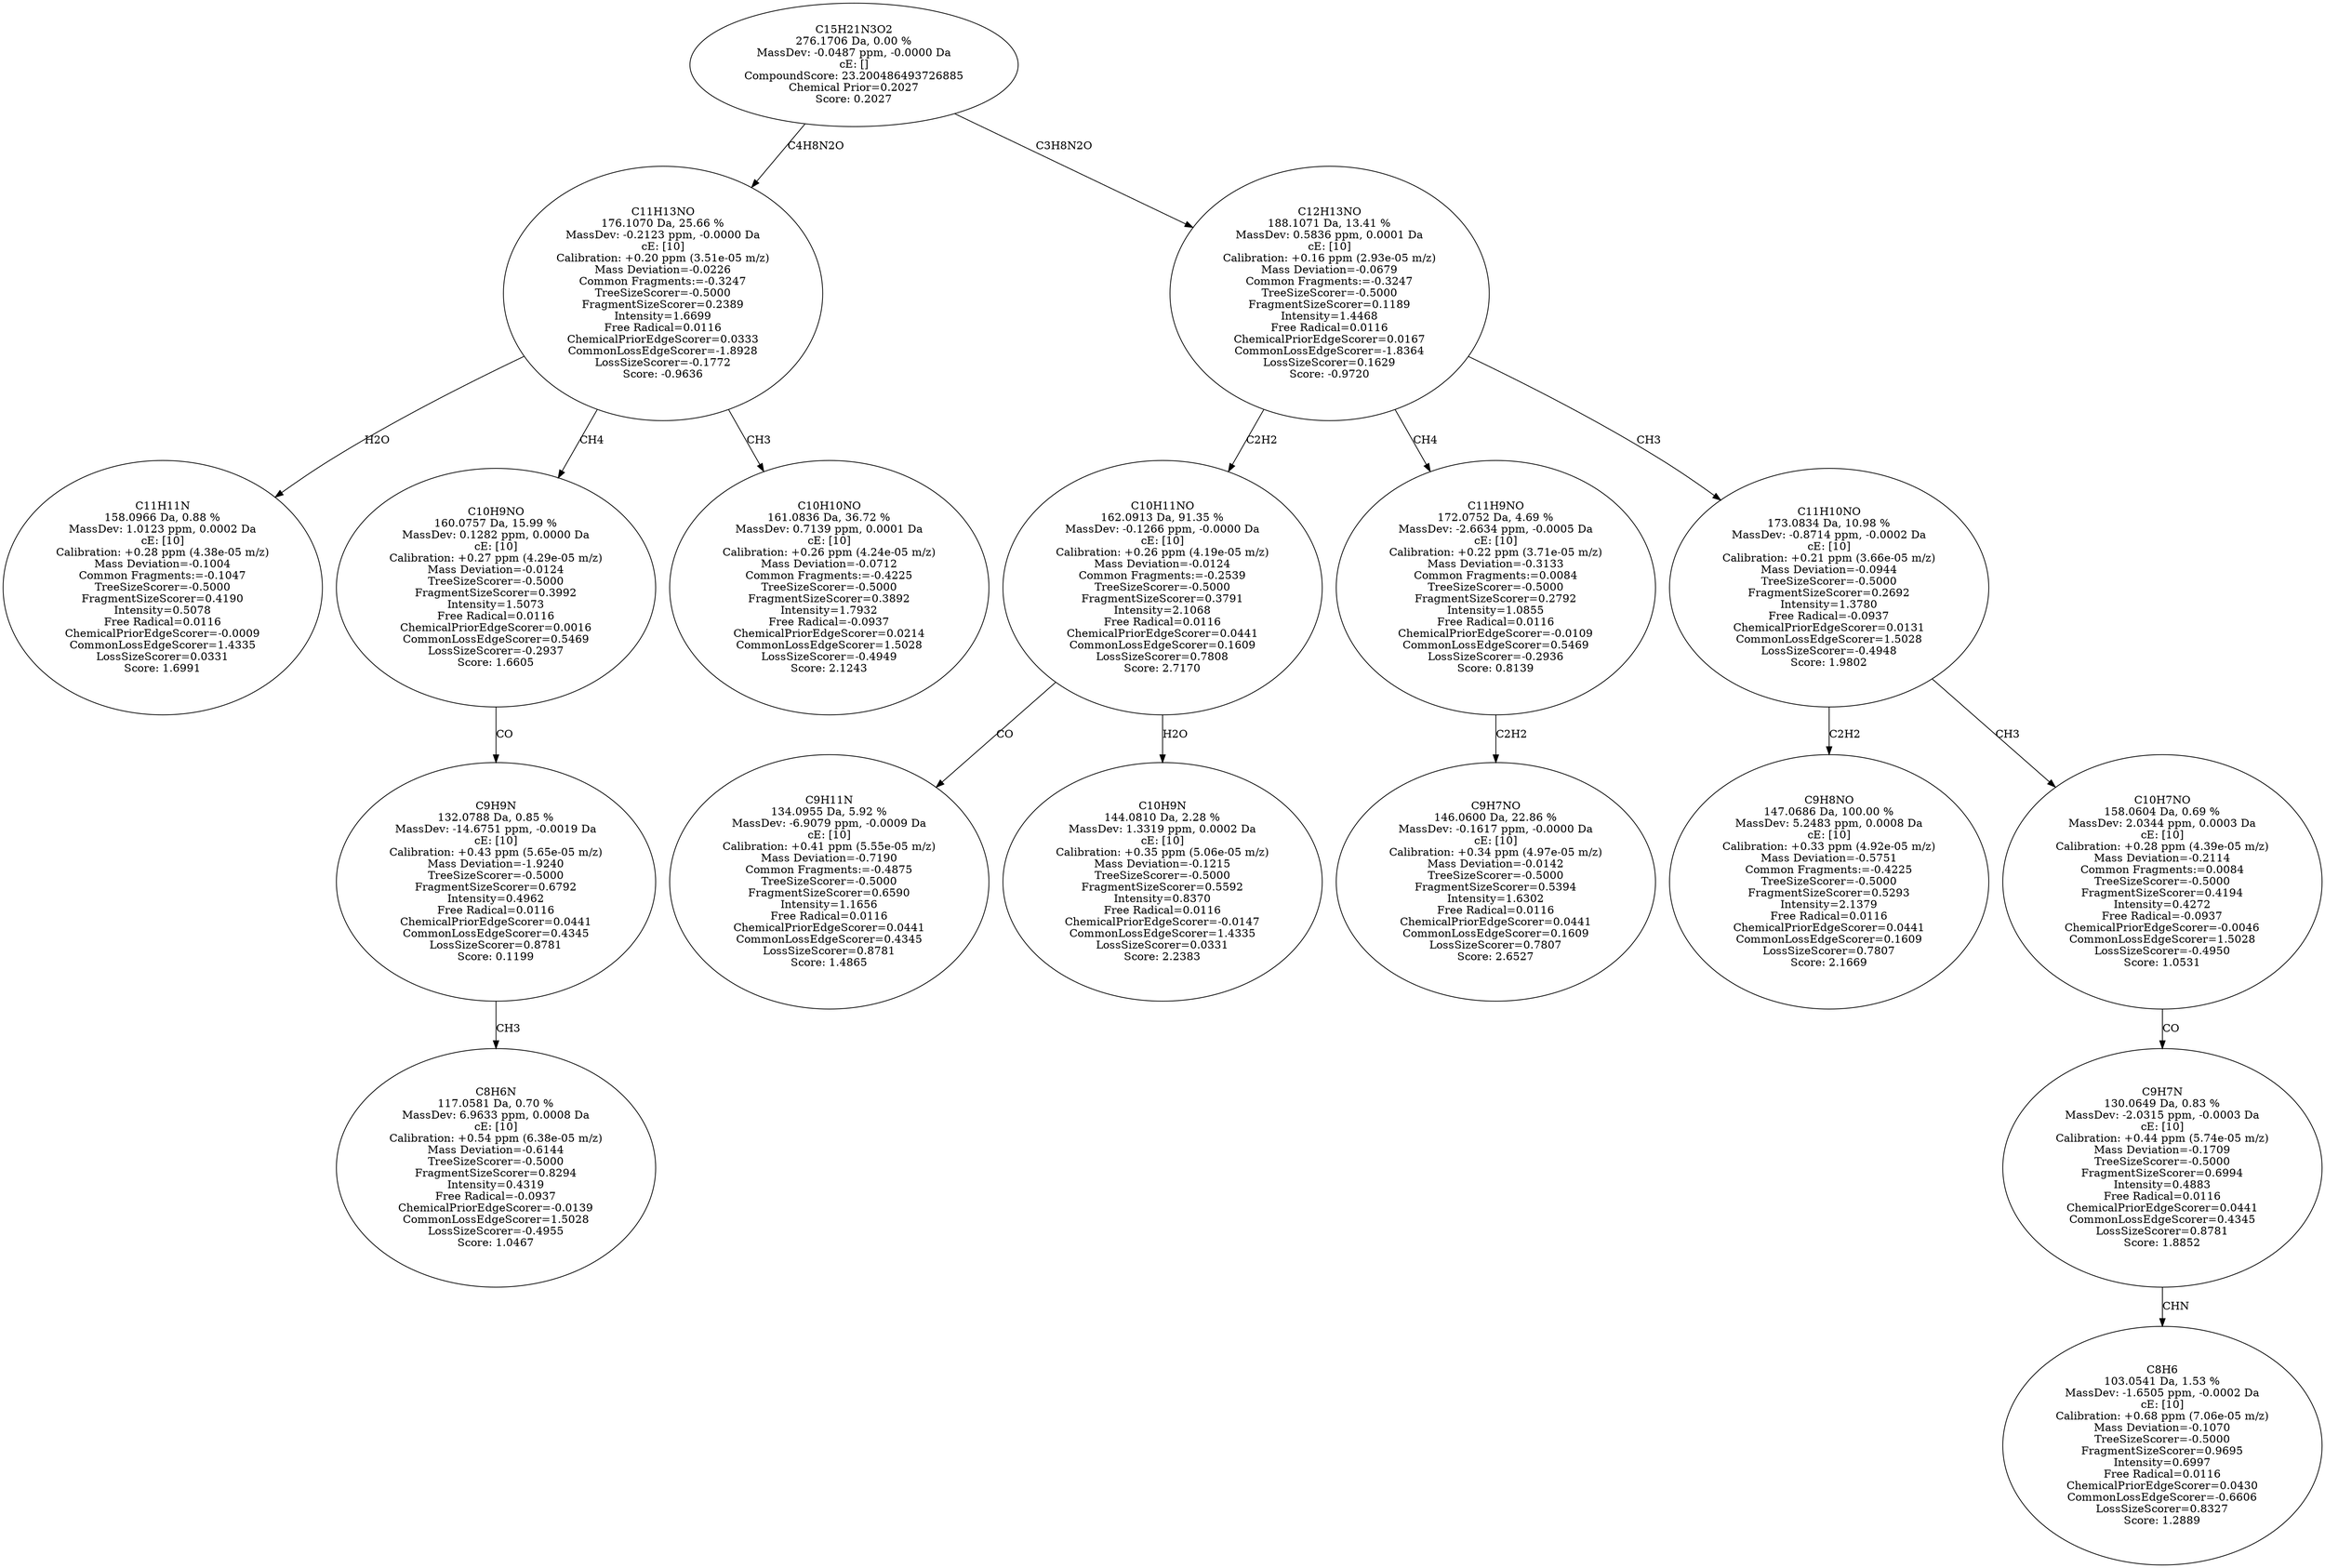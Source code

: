 strict digraph {
v1 [label="C11H11N\n158.0966 Da, 0.88 %\nMassDev: 1.0123 ppm, 0.0002 Da\ncE: [10]\nCalibration: +0.28 ppm (4.38e-05 m/z)\nMass Deviation=-0.1004\nCommon Fragments:=-0.1047\nTreeSizeScorer=-0.5000\nFragmentSizeScorer=0.4190\nIntensity=0.5078\nFree Radical=0.0116\nChemicalPriorEdgeScorer=-0.0009\nCommonLossEdgeScorer=1.4335\nLossSizeScorer=0.0331\nScore: 1.6991"];
v2 [label="C8H6N\n117.0581 Da, 0.70 %\nMassDev: 6.9633 ppm, 0.0008 Da\ncE: [10]\nCalibration: +0.54 ppm (6.38e-05 m/z)\nMass Deviation=-0.6144\nTreeSizeScorer=-0.5000\nFragmentSizeScorer=0.8294\nIntensity=0.4319\nFree Radical=-0.0937\nChemicalPriorEdgeScorer=-0.0139\nCommonLossEdgeScorer=1.5028\nLossSizeScorer=-0.4955\nScore: 1.0467"];
v3 [label="C9H9N\n132.0788 Da, 0.85 %\nMassDev: -14.6751 ppm, -0.0019 Da\ncE: [10]\nCalibration: +0.43 ppm (5.65e-05 m/z)\nMass Deviation=-1.9240\nTreeSizeScorer=-0.5000\nFragmentSizeScorer=0.6792\nIntensity=0.4962\nFree Radical=0.0116\nChemicalPriorEdgeScorer=0.0441\nCommonLossEdgeScorer=0.4345\nLossSizeScorer=0.8781\nScore: 0.1199"];
v4 [label="C10H9NO\n160.0757 Da, 15.99 %\nMassDev: 0.1282 ppm, 0.0000 Da\ncE: [10]\nCalibration: +0.27 ppm (4.29e-05 m/z)\nMass Deviation=-0.0124\nTreeSizeScorer=-0.5000\nFragmentSizeScorer=0.3992\nIntensity=1.5073\nFree Radical=0.0116\nChemicalPriorEdgeScorer=0.0016\nCommonLossEdgeScorer=0.5469\nLossSizeScorer=-0.2937\nScore: 1.6605"];
v5 [label="C10H10NO\n161.0836 Da, 36.72 %\nMassDev: 0.7139 ppm, 0.0001 Da\ncE: [10]\nCalibration: +0.26 ppm (4.24e-05 m/z)\nMass Deviation=-0.0712\nCommon Fragments:=-0.4225\nTreeSizeScorer=-0.5000\nFragmentSizeScorer=0.3892\nIntensity=1.7932\nFree Radical=-0.0937\nChemicalPriorEdgeScorer=0.0214\nCommonLossEdgeScorer=1.5028\nLossSizeScorer=-0.4949\nScore: 2.1243"];
v6 [label="C11H13NO\n176.1070 Da, 25.66 %\nMassDev: -0.2123 ppm, -0.0000 Da\ncE: [10]\nCalibration: +0.20 ppm (3.51e-05 m/z)\nMass Deviation=-0.0226\nCommon Fragments:=-0.3247\nTreeSizeScorer=-0.5000\nFragmentSizeScorer=0.2389\nIntensity=1.6699\nFree Radical=0.0116\nChemicalPriorEdgeScorer=0.0333\nCommonLossEdgeScorer=-1.8928\nLossSizeScorer=-0.1772\nScore: -0.9636"];
v7 [label="C9H11N\n134.0955 Da, 5.92 %\nMassDev: -6.9079 ppm, -0.0009 Da\ncE: [10]\nCalibration: +0.41 ppm (5.55e-05 m/z)\nMass Deviation=-0.7190\nCommon Fragments:=-0.4875\nTreeSizeScorer=-0.5000\nFragmentSizeScorer=0.6590\nIntensity=1.1656\nFree Radical=0.0116\nChemicalPriorEdgeScorer=0.0441\nCommonLossEdgeScorer=0.4345\nLossSizeScorer=0.8781\nScore: 1.4865"];
v8 [label="C10H9N\n144.0810 Da, 2.28 %\nMassDev: 1.3319 ppm, 0.0002 Da\ncE: [10]\nCalibration: +0.35 ppm (5.06e-05 m/z)\nMass Deviation=-0.1215\nTreeSizeScorer=-0.5000\nFragmentSizeScorer=0.5592\nIntensity=0.8370\nFree Radical=0.0116\nChemicalPriorEdgeScorer=-0.0147\nCommonLossEdgeScorer=1.4335\nLossSizeScorer=0.0331\nScore: 2.2383"];
v9 [label="C10H11NO\n162.0913 Da, 91.35 %\nMassDev: -0.1266 ppm, -0.0000 Da\ncE: [10]\nCalibration: +0.26 ppm (4.19e-05 m/z)\nMass Deviation=-0.0124\nCommon Fragments:=-0.2539\nTreeSizeScorer=-0.5000\nFragmentSizeScorer=0.3791\nIntensity=2.1068\nFree Radical=0.0116\nChemicalPriorEdgeScorer=0.0441\nCommonLossEdgeScorer=0.1609\nLossSizeScorer=0.7808\nScore: 2.7170"];
v10 [label="C9H7NO\n146.0600 Da, 22.86 %\nMassDev: -0.1617 ppm, -0.0000 Da\ncE: [10]\nCalibration: +0.34 ppm (4.97e-05 m/z)\nMass Deviation=-0.0142\nTreeSizeScorer=-0.5000\nFragmentSizeScorer=0.5394\nIntensity=1.6302\nFree Radical=0.0116\nChemicalPriorEdgeScorer=0.0441\nCommonLossEdgeScorer=0.1609\nLossSizeScorer=0.7807\nScore: 2.6527"];
v11 [label="C11H9NO\n172.0752 Da, 4.69 %\nMassDev: -2.6634 ppm, -0.0005 Da\ncE: [10]\nCalibration: +0.22 ppm (3.71e-05 m/z)\nMass Deviation=-0.3133\nCommon Fragments:=0.0084\nTreeSizeScorer=-0.5000\nFragmentSizeScorer=0.2792\nIntensity=1.0855\nFree Radical=0.0116\nChemicalPriorEdgeScorer=-0.0109\nCommonLossEdgeScorer=0.5469\nLossSizeScorer=-0.2936\nScore: 0.8139"];
v12 [label="C9H8NO\n147.0686 Da, 100.00 %\nMassDev: 5.2483 ppm, 0.0008 Da\ncE: [10]\nCalibration: +0.33 ppm (4.92e-05 m/z)\nMass Deviation=-0.5751\nCommon Fragments:=-0.4225\nTreeSizeScorer=-0.5000\nFragmentSizeScorer=0.5293\nIntensity=2.1379\nFree Radical=0.0116\nChemicalPriorEdgeScorer=0.0441\nCommonLossEdgeScorer=0.1609\nLossSizeScorer=0.7807\nScore: 2.1669"];
v13 [label="C8H6\n103.0541 Da, 1.53 %\nMassDev: -1.6505 ppm, -0.0002 Da\ncE: [10]\nCalibration: +0.68 ppm (7.06e-05 m/z)\nMass Deviation=-0.1070\nTreeSizeScorer=-0.5000\nFragmentSizeScorer=0.9695\nIntensity=0.6997\nFree Radical=0.0116\nChemicalPriorEdgeScorer=0.0430\nCommonLossEdgeScorer=-0.6606\nLossSizeScorer=0.8327\nScore: 1.2889"];
v14 [label="C9H7N\n130.0649 Da, 0.83 %\nMassDev: -2.0315 ppm, -0.0003 Da\ncE: [10]\nCalibration: +0.44 ppm (5.74e-05 m/z)\nMass Deviation=-0.1709\nTreeSizeScorer=-0.5000\nFragmentSizeScorer=0.6994\nIntensity=0.4883\nFree Radical=0.0116\nChemicalPriorEdgeScorer=0.0441\nCommonLossEdgeScorer=0.4345\nLossSizeScorer=0.8781\nScore: 1.8852"];
v15 [label="C10H7NO\n158.0604 Da, 0.69 %\nMassDev: 2.0344 ppm, 0.0003 Da\ncE: [10]\nCalibration: +0.28 ppm (4.39e-05 m/z)\nMass Deviation=-0.2114\nCommon Fragments:=0.0084\nTreeSizeScorer=-0.5000\nFragmentSizeScorer=0.4194\nIntensity=0.4272\nFree Radical=-0.0937\nChemicalPriorEdgeScorer=-0.0046\nCommonLossEdgeScorer=1.5028\nLossSizeScorer=-0.4950\nScore: 1.0531"];
v16 [label="C11H10NO\n173.0834 Da, 10.98 %\nMassDev: -0.8714 ppm, -0.0002 Da\ncE: [10]\nCalibration: +0.21 ppm (3.66e-05 m/z)\nMass Deviation=-0.0944\nTreeSizeScorer=-0.5000\nFragmentSizeScorer=0.2692\nIntensity=1.3780\nFree Radical=-0.0937\nChemicalPriorEdgeScorer=0.0131\nCommonLossEdgeScorer=1.5028\nLossSizeScorer=-0.4948\nScore: 1.9802"];
v17 [label="C12H13NO\n188.1071 Da, 13.41 %\nMassDev: 0.5836 ppm, 0.0001 Da\ncE: [10]\nCalibration: +0.16 ppm (2.93e-05 m/z)\nMass Deviation=-0.0679\nCommon Fragments:=-0.3247\nTreeSizeScorer=-0.5000\nFragmentSizeScorer=0.1189\nIntensity=1.4468\nFree Radical=0.0116\nChemicalPriorEdgeScorer=0.0167\nCommonLossEdgeScorer=-1.8364\nLossSizeScorer=0.1629\nScore: -0.9720"];
v18 [label="C15H21N3O2\n276.1706 Da, 0.00 %\nMassDev: -0.0487 ppm, -0.0000 Da\ncE: []\nCompoundScore: 23.200486493726885\nChemical Prior=0.2027\nScore: 0.2027"];
v6 -> v1 [label="H2O"];
v3 -> v2 [label="CH3"];
v4 -> v3 [label="CO"];
v6 -> v4 [label="CH4"];
v6 -> v5 [label="CH3"];
v18 -> v6 [label="C4H8N2O"];
v9 -> v7 [label="CO"];
v9 -> v8 [label="H2O"];
v17 -> v9 [label="C2H2"];
v11 -> v10 [label="C2H2"];
v17 -> v11 [label="CH4"];
v16 -> v12 [label="C2H2"];
v14 -> v13 [label="CHN"];
v15 -> v14 [label="CO"];
v16 -> v15 [label="CH3"];
v17 -> v16 [label="CH3"];
v18 -> v17 [label="C3H8N2O"];
}